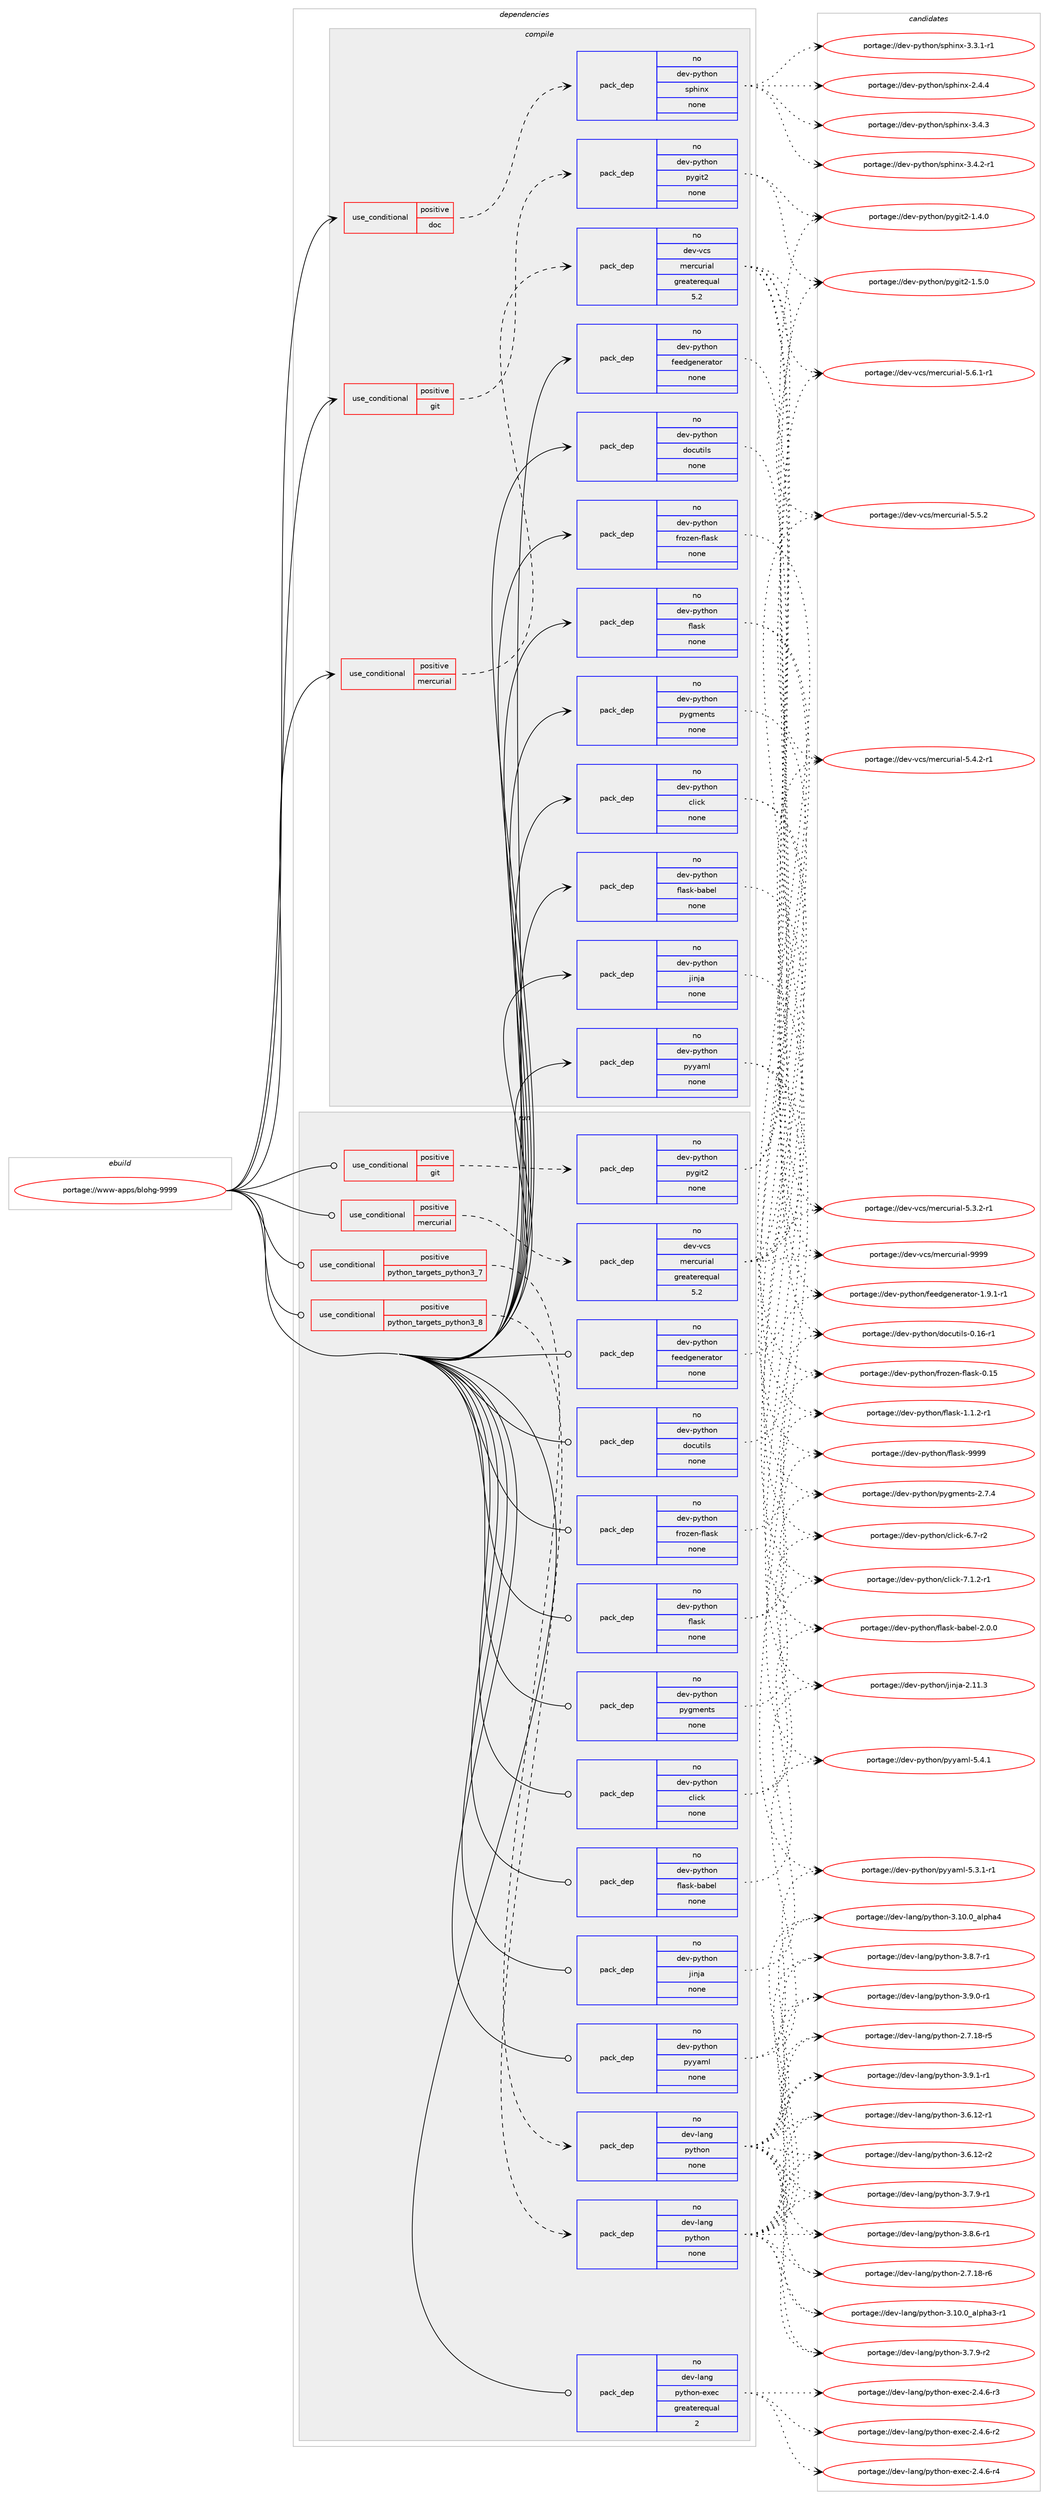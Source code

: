 digraph prolog {

# *************
# Graph options
# *************

newrank=true;
concentrate=true;
compound=true;
graph [rankdir=LR,fontname=Helvetica,fontsize=10,ranksep=1.5];#, ranksep=2.5, nodesep=0.2];
edge  [arrowhead=vee];
node  [fontname=Helvetica,fontsize=10];

# **********
# The ebuild
# **********

subgraph cluster_leftcol {
color=gray;
rank=same;
label=<<i>ebuild</i>>;
id [label="portage://www-apps/blohg-9999", color=red, width=4, href="../www-apps/blohg-9999.svg"];
}

# ****************
# The dependencies
# ****************

subgraph cluster_midcol {
color=gray;
label=<<i>dependencies</i>>;
subgraph cluster_compile {
fillcolor="#eeeeee";
style=filled;
label=<<i>compile</i>>;
subgraph cond1096 {
dependency4882 [label=<<TABLE BORDER="0" CELLBORDER="1" CELLSPACING="0" CELLPADDING="4"><TR><TD ROWSPAN="3" CELLPADDING="10">use_conditional</TD></TR><TR><TD>positive</TD></TR><TR><TD>doc</TD></TR></TABLE>>, shape=none, color=red];
subgraph pack3736 {
dependency4883 [label=<<TABLE BORDER="0" CELLBORDER="1" CELLSPACING="0" CELLPADDING="4" WIDTH="220"><TR><TD ROWSPAN="6" CELLPADDING="30">pack_dep</TD></TR><TR><TD WIDTH="110">no</TD></TR><TR><TD>dev-python</TD></TR><TR><TD>sphinx</TD></TR><TR><TD>none</TD></TR><TR><TD></TD></TR></TABLE>>, shape=none, color=blue];
}
dependency4882:e -> dependency4883:w [weight=20,style="dashed",arrowhead="vee"];
}
id:e -> dependency4882:w [weight=20,style="solid",arrowhead="vee"];
subgraph cond1097 {
dependency4884 [label=<<TABLE BORDER="0" CELLBORDER="1" CELLSPACING="0" CELLPADDING="4"><TR><TD ROWSPAN="3" CELLPADDING="10">use_conditional</TD></TR><TR><TD>positive</TD></TR><TR><TD>git</TD></TR></TABLE>>, shape=none, color=red];
subgraph pack3737 {
dependency4885 [label=<<TABLE BORDER="0" CELLBORDER="1" CELLSPACING="0" CELLPADDING="4" WIDTH="220"><TR><TD ROWSPAN="6" CELLPADDING="30">pack_dep</TD></TR><TR><TD WIDTH="110">no</TD></TR><TR><TD>dev-python</TD></TR><TR><TD>pygit2</TD></TR><TR><TD>none</TD></TR><TR><TD></TD></TR></TABLE>>, shape=none, color=blue];
}
dependency4884:e -> dependency4885:w [weight=20,style="dashed",arrowhead="vee"];
}
id:e -> dependency4884:w [weight=20,style="solid",arrowhead="vee"];
subgraph cond1098 {
dependency4886 [label=<<TABLE BORDER="0" CELLBORDER="1" CELLSPACING="0" CELLPADDING="4"><TR><TD ROWSPAN="3" CELLPADDING="10">use_conditional</TD></TR><TR><TD>positive</TD></TR><TR><TD>mercurial</TD></TR></TABLE>>, shape=none, color=red];
subgraph pack3738 {
dependency4887 [label=<<TABLE BORDER="0" CELLBORDER="1" CELLSPACING="0" CELLPADDING="4" WIDTH="220"><TR><TD ROWSPAN="6" CELLPADDING="30">pack_dep</TD></TR><TR><TD WIDTH="110">no</TD></TR><TR><TD>dev-vcs</TD></TR><TR><TD>mercurial</TD></TR><TR><TD>greaterequal</TD></TR><TR><TD>5.2</TD></TR></TABLE>>, shape=none, color=blue];
}
dependency4886:e -> dependency4887:w [weight=20,style="dashed",arrowhead="vee"];
}
id:e -> dependency4886:w [weight=20,style="solid",arrowhead="vee"];
subgraph pack3739 {
dependency4888 [label=<<TABLE BORDER="0" CELLBORDER="1" CELLSPACING="0" CELLPADDING="4" WIDTH="220"><TR><TD ROWSPAN="6" CELLPADDING="30">pack_dep</TD></TR><TR><TD WIDTH="110">no</TD></TR><TR><TD>dev-python</TD></TR><TR><TD>click</TD></TR><TR><TD>none</TD></TR><TR><TD></TD></TR></TABLE>>, shape=none, color=blue];
}
id:e -> dependency4888:w [weight=20,style="solid",arrowhead="vee"];
subgraph pack3740 {
dependency4889 [label=<<TABLE BORDER="0" CELLBORDER="1" CELLSPACING="0" CELLPADDING="4" WIDTH="220"><TR><TD ROWSPAN="6" CELLPADDING="30">pack_dep</TD></TR><TR><TD WIDTH="110">no</TD></TR><TR><TD>dev-python</TD></TR><TR><TD>docutils</TD></TR><TR><TD>none</TD></TR><TR><TD></TD></TR></TABLE>>, shape=none, color=blue];
}
id:e -> dependency4889:w [weight=20,style="solid",arrowhead="vee"];
subgraph pack3741 {
dependency4890 [label=<<TABLE BORDER="0" CELLBORDER="1" CELLSPACING="0" CELLPADDING="4" WIDTH="220"><TR><TD ROWSPAN="6" CELLPADDING="30">pack_dep</TD></TR><TR><TD WIDTH="110">no</TD></TR><TR><TD>dev-python</TD></TR><TR><TD>feedgenerator</TD></TR><TR><TD>none</TD></TR><TR><TD></TD></TR></TABLE>>, shape=none, color=blue];
}
id:e -> dependency4890:w [weight=20,style="solid",arrowhead="vee"];
subgraph pack3742 {
dependency4891 [label=<<TABLE BORDER="0" CELLBORDER="1" CELLSPACING="0" CELLPADDING="4" WIDTH="220"><TR><TD ROWSPAN="6" CELLPADDING="30">pack_dep</TD></TR><TR><TD WIDTH="110">no</TD></TR><TR><TD>dev-python</TD></TR><TR><TD>flask</TD></TR><TR><TD>none</TD></TR><TR><TD></TD></TR></TABLE>>, shape=none, color=blue];
}
id:e -> dependency4891:w [weight=20,style="solid",arrowhead="vee"];
subgraph pack3743 {
dependency4892 [label=<<TABLE BORDER="0" CELLBORDER="1" CELLSPACING="0" CELLPADDING="4" WIDTH="220"><TR><TD ROWSPAN="6" CELLPADDING="30">pack_dep</TD></TR><TR><TD WIDTH="110">no</TD></TR><TR><TD>dev-python</TD></TR><TR><TD>flask-babel</TD></TR><TR><TD>none</TD></TR><TR><TD></TD></TR></TABLE>>, shape=none, color=blue];
}
id:e -> dependency4892:w [weight=20,style="solid",arrowhead="vee"];
subgraph pack3744 {
dependency4893 [label=<<TABLE BORDER="0" CELLBORDER="1" CELLSPACING="0" CELLPADDING="4" WIDTH="220"><TR><TD ROWSPAN="6" CELLPADDING="30">pack_dep</TD></TR><TR><TD WIDTH="110">no</TD></TR><TR><TD>dev-python</TD></TR><TR><TD>frozen-flask</TD></TR><TR><TD>none</TD></TR><TR><TD></TD></TR></TABLE>>, shape=none, color=blue];
}
id:e -> dependency4893:w [weight=20,style="solid",arrowhead="vee"];
subgraph pack3745 {
dependency4894 [label=<<TABLE BORDER="0" CELLBORDER="1" CELLSPACING="0" CELLPADDING="4" WIDTH="220"><TR><TD ROWSPAN="6" CELLPADDING="30">pack_dep</TD></TR><TR><TD WIDTH="110">no</TD></TR><TR><TD>dev-python</TD></TR><TR><TD>jinja</TD></TR><TR><TD>none</TD></TR><TR><TD></TD></TR></TABLE>>, shape=none, color=blue];
}
id:e -> dependency4894:w [weight=20,style="solid",arrowhead="vee"];
subgraph pack3746 {
dependency4895 [label=<<TABLE BORDER="0" CELLBORDER="1" CELLSPACING="0" CELLPADDING="4" WIDTH="220"><TR><TD ROWSPAN="6" CELLPADDING="30">pack_dep</TD></TR><TR><TD WIDTH="110">no</TD></TR><TR><TD>dev-python</TD></TR><TR><TD>pygments</TD></TR><TR><TD>none</TD></TR><TR><TD></TD></TR></TABLE>>, shape=none, color=blue];
}
id:e -> dependency4895:w [weight=20,style="solid",arrowhead="vee"];
subgraph pack3747 {
dependency4896 [label=<<TABLE BORDER="0" CELLBORDER="1" CELLSPACING="0" CELLPADDING="4" WIDTH="220"><TR><TD ROWSPAN="6" CELLPADDING="30">pack_dep</TD></TR><TR><TD WIDTH="110">no</TD></TR><TR><TD>dev-python</TD></TR><TR><TD>pyyaml</TD></TR><TR><TD>none</TD></TR><TR><TD></TD></TR></TABLE>>, shape=none, color=blue];
}
id:e -> dependency4896:w [weight=20,style="solid",arrowhead="vee"];
}
subgraph cluster_compileandrun {
fillcolor="#eeeeee";
style=filled;
label=<<i>compile and run</i>>;
}
subgraph cluster_run {
fillcolor="#eeeeee";
style=filled;
label=<<i>run</i>>;
subgraph cond1099 {
dependency4897 [label=<<TABLE BORDER="0" CELLBORDER="1" CELLSPACING="0" CELLPADDING="4"><TR><TD ROWSPAN="3" CELLPADDING="10">use_conditional</TD></TR><TR><TD>positive</TD></TR><TR><TD>git</TD></TR></TABLE>>, shape=none, color=red];
subgraph pack3748 {
dependency4898 [label=<<TABLE BORDER="0" CELLBORDER="1" CELLSPACING="0" CELLPADDING="4" WIDTH="220"><TR><TD ROWSPAN="6" CELLPADDING="30">pack_dep</TD></TR><TR><TD WIDTH="110">no</TD></TR><TR><TD>dev-python</TD></TR><TR><TD>pygit2</TD></TR><TR><TD>none</TD></TR><TR><TD></TD></TR></TABLE>>, shape=none, color=blue];
}
dependency4897:e -> dependency4898:w [weight=20,style="dashed",arrowhead="vee"];
}
id:e -> dependency4897:w [weight=20,style="solid",arrowhead="odot"];
subgraph cond1100 {
dependency4899 [label=<<TABLE BORDER="0" CELLBORDER="1" CELLSPACING="0" CELLPADDING="4"><TR><TD ROWSPAN="3" CELLPADDING="10">use_conditional</TD></TR><TR><TD>positive</TD></TR><TR><TD>mercurial</TD></TR></TABLE>>, shape=none, color=red];
subgraph pack3749 {
dependency4900 [label=<<TABLE BORDER="0" CELLBORDER="1" CELLSPACING="0" CELLPADDING="4" WIDTH="220"><TR><TD ROWSPAN="6" CELLPADDING="30">pack_dep</TD></TR><TR><TD WIDTH="110">no</TD></TR><TR><TD>dev-vcs</TD></TR><TR><TD>mercurial</TD></TR><TR><TD>greaterequal</TD></TR><TR><TD>5.2</TD></TR></TABLE>>, shape=none, color=blue];
}
dependency4899:e -> dependency4900:w [weight=20,style="dashed",arrowhead="vee"];
}
id:e -> dependency4899:w [weight=20,style="solid",arrowhead="odot"];
subgraph cond1101 {
dependency4901 [label=<<TABLE BORDER="0" CELLBORDER="1" CELLSPACING="0" CELLPADDING="4"><TR><TD ROWSPAN="3" CELLPADDING="10">use_conditional</TD></TR><TR><TD>positive</TD></TR><TR><TD>python_targets_python3_7</TD></TR></TABLE>>, shape=none, color=red];
subgraph pack3750 {
dependency4902 [label=<<TABLE BORDER="0" CELLBORDER="1" CELLSPACING="0" CELLPADDING="4" WIDTH="220"><TR><TD ROWSPAN="6" CELLPADDING="30">pack_dep</TD></TR><TR><TD WIDTH="110">no</TD></TR><TR><TD>dev-lang</TD></TR><TR><TD>python</TD></TR><TR><TD>none</TD></TR><TR><TD></TD></TR></TABLE>>, shape=none, color=blue];
}
dependency4901:e -> dependency4902:w [weight=20,style="dashed",arrowhead="vee"];
}
id:e -> dependency4901:w [weight=20,style="solid",arrowhead="odot"];
subgraph cond1102 {
dependency4903 [label=<<TABLE BORDER="0" CELLBORDER="1" CELLSPACING="0" CELLPADDING="4"><TR><TD ROWSPAN="3" CELLPADDING="10">use_conditional</TD></TR><TR><TD>positive</TD></TR><TR><TD>python_targets_python3_8</TD></TR></TABLE>>, shape=none, color=red];
subgraph pack3751 {
dependency4904 [label=<<TABLE BORDER="0" CELLBORDER="1" CELLSPACING="0" CELLPADDING="4" WIDTH="220"><TR><TD ROWSPAN="6" CELLPADDING="30">pack_dep</TD></TR><TR><TD WIDTH="110">no</TD></TR><TR><TD>dev-lang</TD></TR><TR><TD>python</TD></TR><TR><TD>none</TD></TR><TR><TD></TD></TR></TABLE>>, shape=none, color=blue];
}
dependency4903:e -> dependency4904:w [weight=20,style="dashed",arrowhead="vee"];
}
id:e -> dependency4903:w [weight=20,style="solid",arrowhead="odot"];
subgraph pack3752 {
dependency4905 [label=<<TABLE BORDER="0" CELLBORDER="1" CELLSPACING="0" CELLPADDING="4" WIDTH="220"><TR><TD ROWSPAN="6" CELLPADDING="30">pack_dep</TD></TR><TR><TD WIDTH="110">no</TD></TR><TR><TD>dev-lang</TD></TR><TR><TD>python-exec</TD></TR><TR><TD>greaterequal</TD></TR><TR><TD>2</TD></TR></TABLE>>, shape=none, color=blue];
}
id:e -> dependency4905:w [weight=20,style="solid",arrowhead="odot"];
subgraph pack3753 {
dependency4906 [label=<<TABLE BORDER="0" CELLBORDER="1" CELLSPACING="0" CELLPADDING="4" WIDTH="220"><TR><TD ROWSPAN="6" CELLPADDING="30">pack_dep</TD></TR><TR><TD WIDTH="110">no</TD></TR><TR><TD>dev-python</TD></TR><TR><TD>click</TD></TR><TR><TD>none</TD></TR><TR><TD></TD></TR></TABLE>>, shape=none, color=blue];
}
id:e -> dependency4906:w [weight=20,style="solid",arrowhead="odot"];
subgraph pack3754 {
dependency4907 [label=<<TABLE BORDER="0" CELLBORDER="1" CELLSPACING="0" CELLPADDING="4" WIDTH="220"><TR><TD ROWSPAN="6" CELLPADDING="30">pack_dep</TD></TR><TR><TD WIDTH="110">no</TD></TR><TR><TD>dev-python</TD></TR><TR><TD>docutils</TD></TR><TR><TD>none</TD></TR><TR><TD></TD></TR></TABLE>>, shape=none, color=blue];
}
id:e -> dependency4907:w [weight=20,style="solid",arrowhead="odot"];
subgraph pack3755 {
dependency4908 [label=<<TABLE BORDER="0" CELLBORDER="1" CELLSPACING="0" CELLPADDING="4" WIDTH="220"><TR><TD ROWSPAN="6" CELLPADDING="30">pack_dep</TD></TR><TR><TD WIDTH="110">no</TD></TR><TR><TD>dev-python</TD></TR><TR><TD>feedgenerator</TD></TR><TR><TD>none</TD></TR><TR><TD></TD></TR></TABLE>>, shape=none, color=blue];
}
id:e -> dependency4908:w [weight=20,style="solid",arrowhead="odot"];
subgraph pack3756 {
dependency4909 [label=<<TABLE BORDER="0" CELLBORDER="1" CELLSPACING="0" CELLPADDING="4" WIDTH="220"><TR><TD ROWSPAN="6" CELLPADDING="30">pack_dep</TD></TR><TR><TD WIDTH="110">no</TD></TR><TR><TD>dev-python</TD></TR><TR><TD>flask</TD></TR><TR><TD>none</TD></TR><TR><TD></TD></TR></TABLE>>, shape=none, color=blue];
}
id:e -> dependency4909:w [weight=20,style="solid",arrowhead="odot"];
subgraph pack3757 {
dependency4910 [label=<<TABLE BORDER="0" CELLBORDER="1" CELLSPACING="0" CELLPADDING="4" WIDTH="220"><TR><TD ROWSPAN="6" CELLPADDING="30">pack_dep</TD></TR><TR><TD WIDTH="110">no</TD></TR><TR><TD>dev-python</TD></TR><TR><TD>flask-babel</TD></TR><TR><TD>none</TD></TR><TR><TD></TD></TR></TABLE>>, shape=none, color=blue];
}
id:e -> dependency4910:w [weight=20,style="solid",arrowhead="odot"];
subgraph pack3758 {
dependency4911 [label=<<TABLE BORDER="0" CELLBORDER="1" CELLSPACING="0" CELLPADDING="4" WIDTH="220"><TR><TD ROWSPAN="6" CELLPADDING="30">pack_dep</TD></TR><TR><TD WIDTH="110">no</TD></TR><TR><TD>dev-python</TD></TR><TR><TD>frozen-flask</TD></TR><TR><TD>none</TD></TR><TR><TD></TD></TR></TABLE>>, shape=none, color=blue];
}
id:e -> dependency4911:w [weight=20,style="solid",arrowhead="odot"];
subgraph pack3759 {
dependency4912 [label=<<TABLE BORDER="0" CELLBORDER="1" CELLSPACING="0" CELLPADDING="4" WIDTH="220"><TR><TD ROWSPAN="6" CELLPADDING="30">pack_dep</TD></TR><TR><TD WIDTH="110">no</TD></TR><TR><TD>dev-python</TD></TR><TR><TD>jinja</TD></TR><TR><TD>none</TD></TR><TR><TD></TD></TR></TABLE>>, shape=none, color=blue];
}
id:e -> dependency4912:w [weight=20,style="solid",arrowhead="odot"];
subgraph pack3760 {
dependency4913 [label=<<TABLE BORDER="0" CELLBORDER="1" CELLSPACING="0" CELLPADDING="4" WIDTH="220"><TR><TD ROWSPAN="6" CELLPADDING="30">pack_dep</TD></TR><TR><TD WIDTH="110">no</TD></TR><TR><TD>dev-python</TD></TR><TR><TD>pygments</TD></TR><TR><TD>none</TD></TR><TR><TD></TD></TR></TABLE>>, shape=none, color=blue];
}
id:e -> dependency4913:w [weight=20,style="solid",arrowhead="odot"];
subgraph pack3761 {
dependency4914 [label=<<TABLE BORDER="0" CELLBORDER="1" CELLSPACING="0" CELLPADDING="4" WIDTH="220"><TR><TD ROWSPAN="6" CELLPADDING="30">pack_dep</TD></TR><TR><TD WIDTH="110">no</TD></TR><TR><TD>dev-python</TD></TR><TR><TD>pyyaml</TD></TR><TR><TD>none</TD></TR><TR><TD></TD></TR></TABLE>>, shape=none, color=blue];
}
id:e -> dependency4914:w [weight=20,style="solid",arrowhead="odot"];
}
}

# **************
# The candidates
# **************

subgraph cluster_choices {
rank=same;
color=gray;
label=<<i>candidates</i>>;

subgraph choice3736 {
color=black;
nodesep=1;
choice1001011184511212111610411111047115112104105110120455146524651 [label="portage://dev-python/sphinx-3.4.3", color=red, width=4,href="../dev-python/sphinx-3.4.3.svg"];
choice10010111845112121116104111110471151121041051101204551465246504511449 [label="portage://dev-python/sphinx-3.4.2-r1", color=red, width=4,href="../dev-python/sphinx-3.4.2-r1.svg"];
choice10010111845112121116104111110471151121041051101204551465146494511449 [label="portage://dev-python/sphinx-3.3.1-r1", color=red, width=4,href="../dev-python/sphinx-3.3.1-r1.svg"];
choice1001011184511212111610411111047115112104105110120455046524652 [label="portage://dev-python/sphinx-2.4.4", color=red, width=4,href="../dev-python/sphinx-2.4.4.svg"];
dependency4883:e -> choice1001011184511212111610411111047115112104105110120455146524651:w [style=dotted,weight="100"];
dependency4883:e -> choice10010111845112121116104111110471151121041051101204551465246504511449:w [style=dotted,weight="100"];
dependency4883:e -> choice10010111845112121116104111110471151121041051101204551465146494511449:w [style=dotted,weight="100"];
dependency4883:e -> choice1001011184511212111610411111047115112104105110120455046524652:w [style=dotted,weight="100"];
}
subgraph choice3737 {
color=black;
nodesep=1;
choice100101118451121211161041111104711212110310511650454946534648 [label="portage://dev-python/pygit2-1.5.0", color=red, width=4,href="../dev-python/pygit2-1.5.0.svg"];
choice100101118451121211161041111104711212110310511650454946524648 [label="portage://dev-python/pygit2-1.4.0", color=red, width=4,href="../dev-python/pygit2-1.4.0.svg"];
dependency4885:e -> choice100101118451121211161041111104711212110310511650454946534648:w [style=dotted,weight="100"];
dependency4885:e -> choice100101118451121211161041111104711212110310511650454946524648:w [style=dotted,weight="100"];
}
subgraph choice3738 {
color=black;
nodesep=1;
choice10010111845118991154710910111499117114105971084557575757 [label="portage://dev-vcs/mercurial-9999", color=red, width=4,href="../dev-vcs/mercurial-9999.svg"];
choice10010111845118991154710910111499117114105971084553465446494511449 [label="portage://dev-vcs/mercurial-5.6.1-r1", color=red, width=4,href="../dev-vcs/mercurial-5.6.1-r1.svg"];
choice1001011184511899115471091011149911711410597108455346534650 [label="portage://dev-vcs/mercurial-5.5.2", color=red, width=4,href="../dev-vcs/mercurial-5.5.2.svg"];
choice10010111845118991154710910111499117114105971084553465246504511449 [label="portage://dev-vcs/mercurial-5.4.2-r1", color=red, width=4,href="../dev-vcs/mercurial-5.4.2-r1.svg"];
choice10010111845118991154710910111499117114105971084553465146504511449 [label="portage://dev-vcs/mercurial-5.3.2-r1", color=red, width=4,href="../dev-vcs/mercurial-5.3.2-r1.svg"];
dependency4887:e -> choice10010111845118991154710910111499117114105971084557575757:w [style=dotted,weight="100"];
dependency4887:e -> choice10010111845118991154710910111499117114105971084553465446494511449:w [style=dotted,weight="100"];
dependency4887:e -> choice1001011184511899115471091011149911711410597108455346534650:w [style=dotted,weight="100"];
dependency4887:e -> choice10010111845118991154710910111499117114105971084553465246504511449:w [style=dotted,weight="100"];
dependency4887:e -> choice10010111845118991154710910111499117114105971084553465146504511449:w [style=dotted,weight="100"];
}
subgraph choice3739 {
color=black;
nodesep=1;
choice100101118451121211161041111104799108105991074555464946504511449 [label="portage://dev-python/click-7.1.2-r1", color=red, width=4,href="../dev-python/click-7.1.2-r1.svg"];
choice10010111845112121116104111110479910810599107455446554511450 [label="portage://dev-python/click-6.7-r2", color=red, width=4,href="../dev-python/click-6.7-r2.svg"];
dependency4888:e -> choice100101118451121211161041111104799108105991074555464946504511449:w [style=dotted,weight="100"];
dependency4888:e -> choice10010111845112121116104111110479910810599107455446554511450:w [style=dotted,weight="100"];
}
subgraph choice3740 {
color=black;
nodesep=1;
choice10010111845112121116104111110471001119911711610510811545484649544511449 [label="portage://dev-python/docutils-0.16-r1", color=red, width=4,href="../dev-python/docutils-0.16-r1.svg"];
dependency4889:e -> choice10010111845112121116104111110471001119911711610510811545484649544511449:w [style=dotted,weight="100"];
}
subgraph choice3741 {
color=black;
nodesep=1;
choice1001011184511212111610411111047102101101100103101110101114971161111144549465746494511449 [label="portage://dev-python/feedgenerator-1.9.1-r1", color=red, width=4,href="../dev-python/feedgenerator-1.9.1-r1.svg"];
dependency4890:e -> choice1001011184511212111610411111047102101101100103101110101114971161111144549465746494511449:w [style=dotted,weight="100"];
}
subgraph choice3742 {
color=black;
nodesep=1;
choice1001011184511212111610411111047102108971151074557575757 [label="portage://dev-python/flask-9999", color=red, width=4,href="../dev-python/flask-9999.svg"];
choice1001011184511212111610411111047102108971151074549464946504511449 [label="portage://dev-python/flask-1.1.2-r1", color=red, width=4,href="../dev-python/flask-1.1.2-r1.svg"];
dependency4891:e -> choice1001011184511212111610411111047102108971151074557575757:w [style=dotted,weight="100"];
dependency4891:e -> choice1001011184511212111610411111047102108971151074549464946504511449:w [style=dotted,weight="100"];
}
subgraph choice3743 {
color=black;
nodesep=1;
choice10010111845112121116104111110471021089711510745989798101108455046484648 [label="portage://dev-python/flask-babel-2.0.0", color=red, width=4,href="../dev-python/flask-babel-2.0.0.svg"];
dependency4892:e -> choice10010111845112121116104111110471021089711510745989798101108455046484648:w [style=dotted,weight="100"];
}
subgraph choice3744 {
color=black;
nodesep=1;
choice100101118451121211161041111104710211411112210111045102108971151074548464953 [label="portage://dev-python/frozen-flask-0.15", color=red, width=4,href="../dev-python/frozen-flask-0.15.svg"];
dependency4893:e -> choice100101118451121211161041111104710211411112210111045102108971151074548464953:w [style=dotted,weight="100"];
}
subgraph choice3745 {
color=black;
nodesep=1;
choice10010111845112121116104111110471061051101069745504649494651 [label="portage://dev-python/jinja-2.11.3", color=red, width=4,href="../dev-python/jinja-2.11.3.svg"];
dependency4894:e -> choice10010111845112121116104111110471061051101069745504649494651:w [style=dotted,weight="100"];
}
subgraph choice3746 {
color=black;
nodesep=1;
choice1001011184511212111610411111047112121103109101110116115455046554652 [label="portage://dev-python/pygments-2.7.4", color=red, width=4,href="../dev-python/pygments-2.7.4.svg"];
dependency4895:e -> choice1001011184511212111610411111047112121103109101110116115455046554652:w [style=dotted,weight="100"];
}
subgraph choice3747 {
color=black;
nodesep=1;
choice100101118451121211161041111104711212112197109108455346524649 [label="portage://dev-python/pyyaml-5.4.1", color=red, width=4,href="../dev-python/pyyaml-5.4.1.svg"];
choice1001011184511212111610411111047112121121971091084553465146494511449 [label="portage://dev-python/pyyaml-5.3.1-r1", color=red, width=4,href="../dev-python/pyyaml-5.3.1-r1.svg"];
dependency4896:e -> choice100101118451121211161041111104711212112197109108455346524649:w [style=dotted,weight="100"];
dependency4896:e -> choice1001011184511212111610411111047112121121971091084553465146494511449:w [style=dotted,weight="100"];
}
subgraph choice3748 {
color=black;
nodesep=1;
choice100101118451121211161041111104711212110310511650454946534648 [label="portage://dev-python/pygit2-1.5.0", color=red, width=4,href="../dev-python/pygit2-1.5.0.svg"];
choice100101118451121211161041111104711212110310511650454946524648 [label="portage://dev-python/pygit2-1.4.0", color=red, width=4,href="../dev-python/pygit2-1.4.0.svg"];
dependency4898:e -> choice100101118451121211161041111104711212110310511650454946534648:w [style=dotted,weight="100"];
dependency4898:e -> choice100101118451121211161041111104711212110310511650454946524648:w [style=dotted,weight="100"];
}
subgraph choice3749 {
color=black;
nodesep=1;
choice10010111845118991154710910111499117114105971084557575757 [label="portage://dev-vcs/mercurial-9999", color=red, width=4,href="../dev-vcs/mercurial-9999.svg"];
choice10010111845118991154710910111499117114105971084553465446494511449 [label="portage://dev-vcs/mercurial-5.6.1-r1", color=red, width=4,href="../dev-vcs/mercurial-5.6.1-r1.svg"];
choice1001011184511899115471091011149911711410597108455346534650 [label="portage://dev-vcs/mercurial-5.5.2", color=red, width=4,href="../dev-vcs/mercurial-5.5.2.svg"];
choice10010111845118991154710910111499117114105971084553465246504511449 [label="portage://dev-vcs/mercurial-5.4.2-r1", color=red, width=4,href="../dev-vcs/mercurial-5.4.2-r1.svg"];
choice10010111845118991154710910111499117114105971084553465146504511449 [label="portage://dev-vcs/mercurial-5.3.2-r1", color=red, width=4,href="../dev-vcs/mercurial-5.3.2-r1.svg"];
dependency4900:e -> choice10010111845118991154710910111499117114105971084557575757:w [style=dotted,weight="100"];
dependency4900:e -> choice10010111845118991154710910111499117114105971084553465446494511449:w [style=dotted,weight="100"];
dependency4900:e -> choice1001011184511899115471091011149911711410597108455346534650:w [style=dotted,weight="100"];
dependency4900:e -> choice10010111845118991154710910111499117114105971084553465246504511449:w [style=dotted,weight="100"];
dependency4900:e -> choice10010111845118991154710910111499117114105971084553465146504511449:w [style=dotted,weight="100"];
}
subgraph choice3750 {
color=black;
nodesep=1;
choice1001011184510897110103471121211161041111104551465746494511449 [label="portage://dev-lang/python-3.9.1-r1", color=red, width=4,href="../dev-lang/python-3.9.1-r1.svg"];
choice1001011184510897110103471121211161041111104551465746484511449 [label="portage://dev-lang/python-3.9.0-r1", color=red, width=4,href="../dev-lang/python-3.9.0-r1.svg"];
choice1001011184510897110103471121211161041111104551465646554511449 [label="portage://dev-lang/python-3.8.7-r1", color=red, width=4,href="../dev-lang/python-3.8.7-r1.svg"];
choice1001011184510897110103471121211161041111104551465646544511449 [label="portage://dev-lang/python-3.8.6-r1", color=red, width=4,href="../dev-lang/python-3.8.6-r1.svg"];
choice1001011184510897110103471121211161041111104551465546574511450 [label="portage://dev-lang/python-3.7.9-r2", color=red, width=4,href="../dev-lang/python-3.7.9-r2.svg"];
choice1001011184510897110103471121211161041111104551465546574511449 [label="portage://dev-lang/python-3.7.9-r1", color=red, width=4,href="../dev-lang/python-3.7.9-r1.svg"];
choice100101118451089711010347112121116104111110455146544649504511450 [label="portage://dev-lang/python-3.6.12-r2", color=red, width=4,href="../dev-lang/python-3.6.12-r2.svg"];
choice100101118451089711010347112121116104111110455146544649504511449 [label="portage://dev-lang/python-3.6.12-r1", color=red, width=4,href="../dev-lang/python-3.6.12-r1.svg"];
choice1001011184510897110103471121211161041111104551464948464895971081121049752 [label="portage://dev-lang/python-3.10.0_alpha4", color=red, width=4,href="../dev-lang/python-3.10.0_alpha4.svg"];
choice10010111845108971101034711212111610411111045514649484648959710811210497514511449 [label="portage://dev-lang/python-3.10.0_alpha3-r1", color=red, width=4,href="../dev-lang/python-3.10.0_alpha3-r1.svg"];
choice100101118451089711010347112121116104111110455046554649564511454 [label="portage://dev-lang/python-2.7.18-r6", color=red, width=4,href="../dev-lang/python-2.7.18-r6.svg"];
choice100101118451089711010347112121116104111110455046554649564511453 [label="portage://dev-lang/python-2.7.18-r5", color=red, width=4,href="../dev-lang/python-2.7.18-r5.svg"];
dependency4902:e -> choice1001011184510897110103471121211161041111104551465746494511449:w [style=dotted,weight="100"];
dependency4902:e -> choice1001011184510897110103471121211161041111104551465746484511449:w [style=dotted,weight="100"];
dependency4902:e -> choice1001011184510897110103471121211161041111104551465646554511449:w [style=dotted,weight="100"];
dependency4902:e -> choice1001011184510897110103471121211161041111104551465646544511449:w [style=dotted,weight="100"];
dependency4902:e -> choice1001011184510897110103471121211161041111104551465546574511450:w [style=dotted,weight="100"];
dependency4902:e -> choice1001011184510897110103471121211161041111104551465546574511449:w [style=dotted,weight="100"];
dependency4902:e -> choice100101118451089711010347112121116104111110455146544649504511450:w [style=dotted,weight="100"];
dependency4902:e -> choice100101118451089711010347112121116104111110455146544649504511449:w [style=dotted,weight="100"];
dependency4902:e -> choice1001011184510897110103471121211161041111104551464948464895971081121049752:w [style=dotted,weight="100"];
dependency4902:e -> choice10010111845108971101034711212111610411111045514649484648959710811210497514511449:w [style=dotted,weight="100"];
dependency4902:e -> choice100101118451089711010347112121116104111110455046554649564511454:w [style=dotted,weight="100"];
dependency4902:e -> choice100101118451089711010347112121116104111110455046554649564511453:w [style=dotted,weight="100"];
}
subgraph choice3751 {
color=black;
nodesep=1;
choice1001011184510897110103471121211161041111104551465746494511449 [label="portage://dev-lang/python-3.9.1-r1", color=red, width=4,href="../dev-lang/python-3.9.1-r1.svg"];
choice1001011184510897110103471121211161041111104551465746484511449 [label="portage://dev-lang/python-3.9.0-r1", color=red, width=4,href="../dev-lang/python-3.9.0-r1.svg"];
choice1001011184510897110103471121211161041111104551465646554511449 [label="portage://dev-lang/python-3.8.7-r1", color=red, width=4,href="../dev-lang/python-3.8.7-r1.svg"];
choice1001011184510897110103471121211161041111104551465646544511449 [label="portage://dev-lang/python-3.8.6-r1", color=red, width=4,href="../dev-lang/python-3.8.6-r1.svg"];
choice1001011184510897110103471121211161041111104551465546574511450 [label="portage://dev-lang/python-3.7.9-r2", color=red, width=4,href="../dev-lang/python-3.7.9-r2.svg"];
choice1001011184510897110103471121211161041111104551465546574511449 [label="portage://dev-lang/python-3.7.9-r1", color=red, width=4,href="../dev-lang/python-3.7.9-r1.svg"];
choice100101118451089711010347112121116104111110455146544649504511450 [label="portage://dev-lang/python-3.6.12-r2", color=red, width=4,href="../dev-lang/python-3.6.12-r2.svg"];
choice100101118451089711010347112121116104111110455146544649504511449 [label="portage://dev-lang/python-3.6.12-r1", color=red, width=4,href="../dev-lang/python-3.6.12-r1.svg"];
choice1001011184510897110103471121211161041111104551464948464895971081121049752 [label="portage://dev-lang/python-3.10.0_alpha4", color=red, width=4,href="../dev-lang/python-3.10.0_alpha4.svg"];
choice10010111845108971101034711212111610411111045514649484648959710811210497514511449 [label="portage://dev-lang/python-3.10.0_alpha3-r1", color=red, width=4,href="../dev-lang/python-3.10.0_alpha3-r1.svg"];
choice100101118451089711010347112121116104111110455046554649564511454 [label="portage://dev-lang/python-2.7.18-r6", color=red, width=4,href="../dev-lang/python-2.7.18-r6.svg"];
choice100101118451089711010347112121116104111110455046554649564511453 [label="portage://dev-lang/python-2.7.18-r5", color=red, width=4,href="../dev-lang/python-2.7.18-r5.svg"];
dependency4904:e -> choice1001011184510897110103471121211161041111104551465746494511449:w [style=dotted,weight="100"];
dependency4904:e -> choice1001011184510897110103471121211161041111104551465746484511449:w [style=dotted,weight="100"];
dependency4904:e -> choice1001011184510897110103471121211161041111104551465646554511449:w [style=dotted,weight="100"];
dependency4904:e -> choice1001011184510897110103471121211161041111104551465646544511449:w [style=dotted,weight="100"];
dependency4904:e -> choice1001011184510897110103471121211161041111104551465546574511450:w [style=dotted,weight="100"];
dependency4904:e -> choice1001011184510897110103471121211161041111104551465546574511449:w [style=dotted,weight="100"];
dependency4904:e -> choice100101118451089711010347112121116104111110455146544649504511450:w [style=dotted,weight="100"];
dependency4904:e -> choice100101118451089711010347112121116104111110455146544649504511449:w [style=dotted,weight="100"];
dependency4904:e -> choice1001011184510897110103471121211161041111104551464948464895971081121049752:w [style=dotted,weight="100"];
dependency4904:e -> choice10010111845108971101034711212111610411111045514649484648959710811210497514511449:w [style=dotted,weight="100"];
dependency4904:e -> choice100101118451089711010347112121116104111110455046554649564511454:w [style=dotted,weight="100"];
dependency4904:e -> choice100101118451089711010347112121116104111110455046554649564511453:w [style=dotted,weight="100"];
}
subgraph choice3752 {
color=black;
nodesep=1;
choice10010111845108971101034711212111610411111045101120101994550465246544511452 [label="portage://dev-lang/python-exec-2.4.6-r4", color=red, width=4,href="../dev-lang/python-exec-2.4.6-r4.svg"];
choice10010111845108971101034711212111610411111045101120101994550465246544511451 [label="portage://dev-lang/python-exec-2.4.6-r3", color=red, width=4,href="../dev-lang/python-exec-2.4.6-r3.svg"];
choice10010111845108971101034711212111610411111045101120101994550465246544511450 [label="portage://dev-lang/python-exec-2.4.6-r2", color=red, width=4,href="../dev-lang/python-exec-2.4.6-r2.svg"];
dependency4905:e -> choice10010111845108971101034711212111610411111045101120101994550465246544511452:w [style=dotted,weight="100"];
dependency4905:e -> choice10010111845108971101034711212111610411111045101120101994550465246544511451:w [style=dotted,weight="100"];
dependency4905:e -> choice10010111845108971101034711212111610411111045101120101994550465246544511450:w [style=dotted,weight="100"];
}
subgraph choice3753 {
color=black;
nodesep=1;
choice100101118451121211161041111104799108105991074555464946504511449 [label="portage://dev-python/click-7.1.2-r1", color=red, width=4,href="../dev-python/click-7.1.2-r1.svg"];
choice10010111845112121116104111110479910810599107455446554511450 [label="portage://dev-python/click-6.7-r2", color=red, width=4,href="../dev-python/click-6.7-r2.svg"];
dependency4906:e -> choice100101118451121211161041111104799108105991074555464946504511449:w [style=dotted,weight="100"];
dependency4906:e -> choice10010111845112121116104111110479910810599107455446554511450:w [style=dotted,weight="100"];
}
subgraph choice3754 {
color=black;
nodesep=1;
choice10010111845112121116104111110471001119911711610510811545484649544511449 [label="portage://dev-python/docutils-0.16-r1", color=red, width=4,href="../dev-python/docutils-0.16-r1.svg"];
dependency4907:e -> choice10010111845112121116104111110471001119911711610510811545484649544511449:w [style=dotted,weight="100"];
}
subgraph choice3755 {
color=black;
nodesep=1;
choice1001011184511212111610411111047102101101100103101110101114971161111144549465746494511449 [label="portage://dev-python/feedgenerator-1.9.1-r1", color=red, width=4,href="../dev-python/feedgenerator-1.9.1-r1.svg"];
dependency4908:e -> choice1001011184511212111610411111047102101101100103101110101114971161111144549465746494511449:w [style=dotted,weight="100"];
}
subgraph choice3756 {
color=black;
nodesep=1;
choice1001011184511212111610411111047102108971151074557575757 [label="portage://dev-python/flask-9999", color=red, width=4,href="../dev-python/flask-9999.svg"];
choice1001011184511212111610411111047102108971151074549464946504511449 [label="portage://dev-python/flask-1.1.2-r1", color=red, width=4,href="../dev-python/flask-1.1.2-r1.svg"];
dependency4909:e -> choice1001011184511212111610411111047102108971151074557575757:w [style=dotted,weight="100"];
dependency4909:e -> choice1001011184511212111610411111047102108971151074549464946504511449:w [style=dotted,weight="100"];
}
subgraph choice3757 {
color=black;
nodesep=1;
choice10010111845112121116104111110471021089711510745989798101108455046484648 [label="portage://dev-python/flask-babel-2.0.0", color=red, width=4,href="../dev-python/flask-babel-2.0.0.svg"];
dependency4910:e -> choice10010111845112121116104111110471021089711510745989798101108455046484648:w [style=dotted,weight="100"];
}
subgraph choice3758 {
color=black;
nodesep=1;
choice100101118451121211161041111104710211411112210111045102108971151074548464953 [label="portage://dev-python/frozen-flask-0.15", color=red, width=4,href="../dev-python/frozen-flask-0.15.svg"];
dependency4911:e -> choice100101118451121211161041111104710211411112210111045102108971151074548464953:w [style=dotted,weight="100"];
}
subgraph choice3759 {
color=black;
nodesep=1;
choice10010111845112121116104111110471061051101069745504649494651 [label="portage://dev-python/jinja-2.11.3", color=red, width=4,href="../dev-python/jinja-2.11.3.svg"];
dependency4912:e -> choice10010111845112121116104111110471061051101069745504649494651:w [style=dotted,weight="100"];
}
subgraph choice3760 {
color=black;
nodesep=1;
choice1001011184511212111610411111047112121103109101110116115455046554652 [label="portage://dev-python/pygments-2.7.4", color=red, width=4,href="../dev-python/pygments-2.7.4.svg"];
dependency4913:e -> choice1001011184511212111610411111047112121103109101110116115455046554652:w [style=dotted,weight="100"];
}
subgraph choice3761 {
color=black;
nodesep=1;
choice100101118451121211161041111104711212112197109108455346524649 [label="portage://dev-python/pyyaml-5.4.1", color=red, width=4,href="../dev-python/pyyaml-5.4.1.svg"];
choice1001011184511212111610411111047112121121971091084553465146494511449 [label="portage://dev-python/pyyaml-5.3.1-r1", color=red, width=4,href="../dev-python/pyyaml-5.3.1-r1.svg"];
dependency4914:e -> choice100101118451121211161041111104711212112197109108455346524649:w [style=dotted,weight="100"];
dependency4914:e -> choice1001011184511212111610411111047112121121971091084553465146494511449:w [style=dotted,weight="100"];
}
}

}
